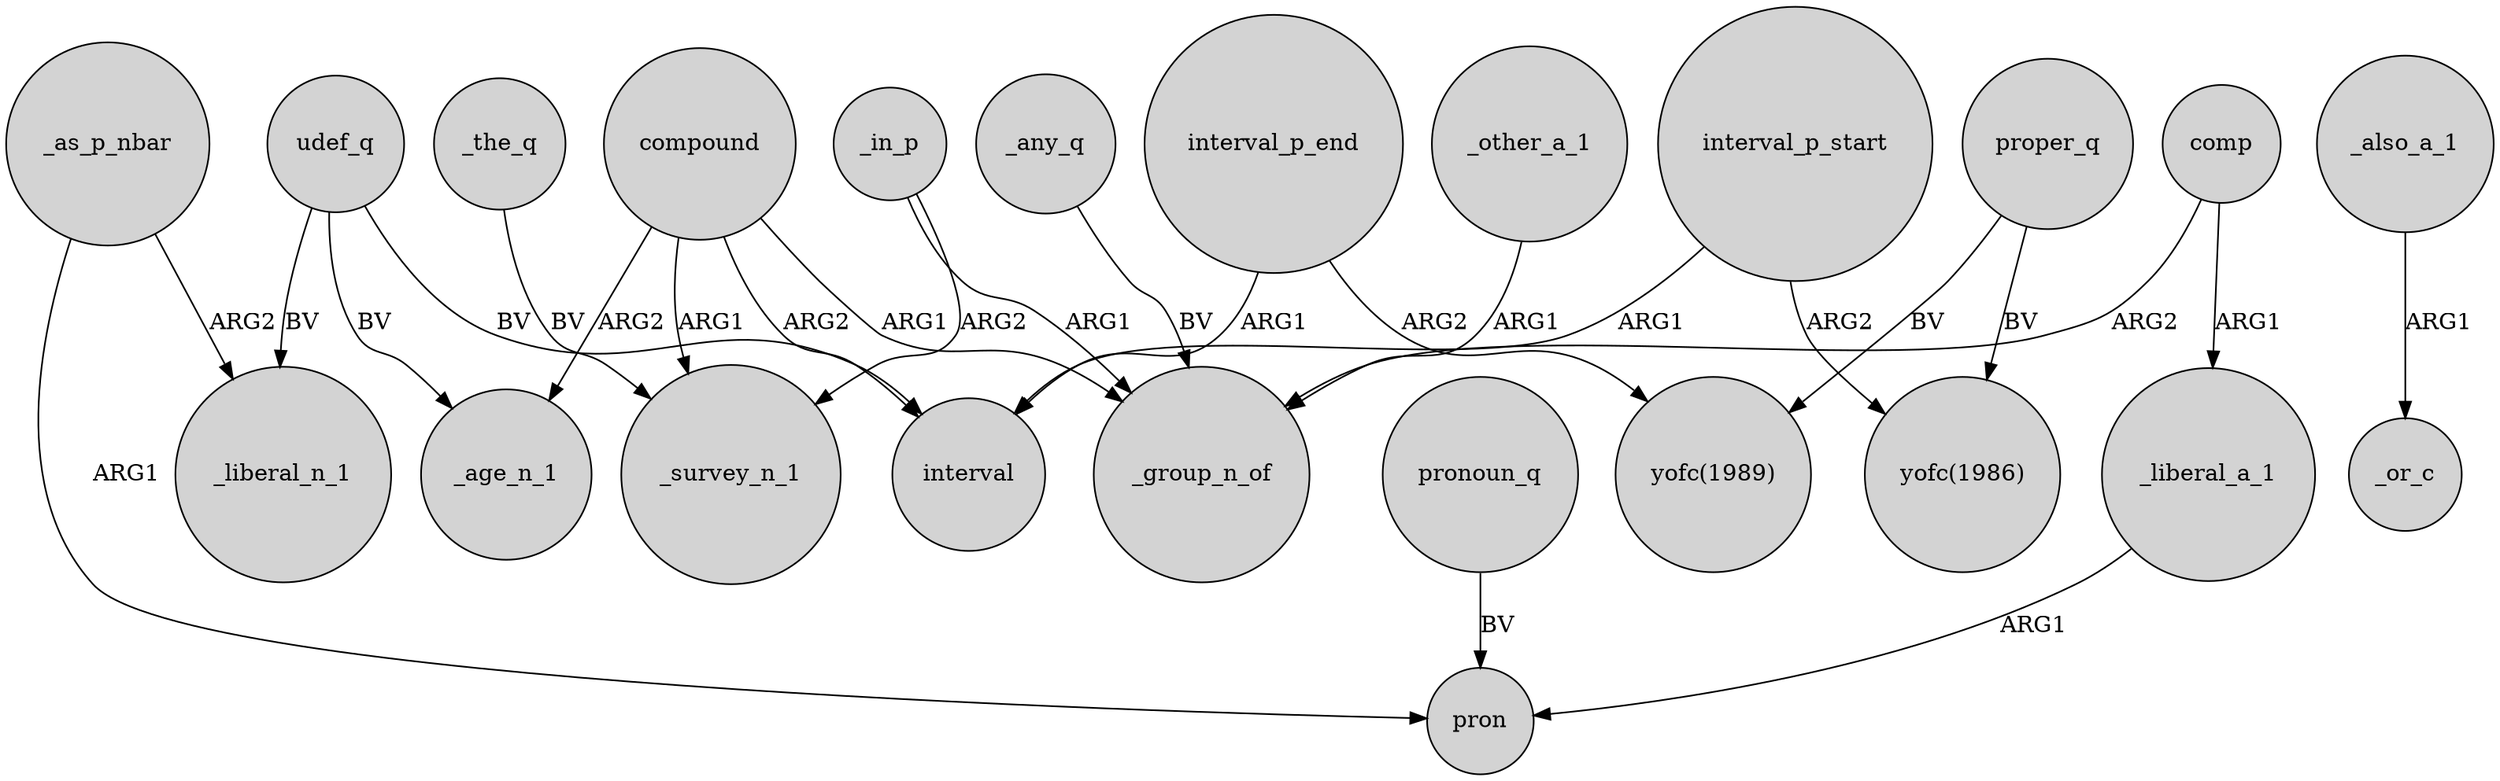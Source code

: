 digraph {
	node [shape=circle style=filled]
	_as_p_nbar -> _liberal_n_1 [label=ARG2]
	comp -> _liberal_a_1 [label=ARG1]
	_liberal_a_1 -> pron [label=ARG1]
	compound -> _survey_n_1 [label=ARG1]
	interval_p_start -> "yofc(1986)" [label=ARG2]
	comp -> _group_n_of [label=ARG2]
	_any_q -> _group_n_of [label=BV]
	compound -> _age_n_1 [label=ARG2]
	_also_a_1 -> _or_c [label=ARG1]
	udef_q -> _liberal_n_1 [label=BV]
	proper_q -> "yofc(1989)" [label=BV]
	_the_q -> _survey_n_1 [label=BV]
	pronoun_q -> pron [label=BV]
	_in_p -> _survey_n_1 [label=ARG2]
	interval_p_start -> interval [label=ARG1]
	compound -> interval [label=ARG2]
	_as_p_nbar -> pron [label=ARG1]
	udef_q -> _age_n_1 [label=BV]
	proper_q -> "yofc(1986)" [label=BV]
	interval_p_end -> "yofc(1989)" [label=ARG2]
	_in_p -> _group_n_of [label=ARG1]
	interval_p_end -> interval [label=ARG1]
	_other_a_1 -> _group_n_of [label=ARG1]
	compound -> _group_n_of [label=ARG1]
	udef_q -> interval [label=BV]
}
